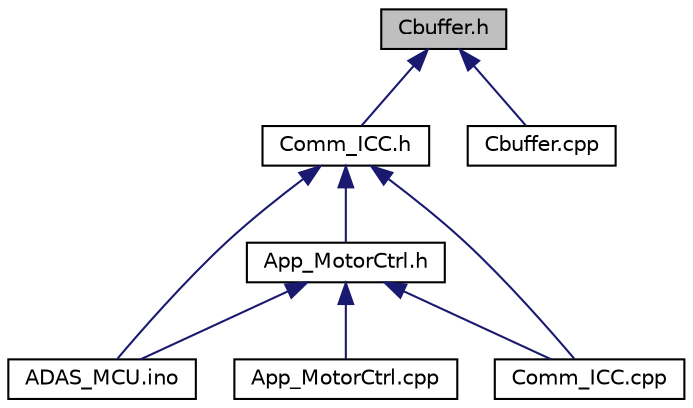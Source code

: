 digraph "Cbuffer.h"
{
 // INTERACTIVE_SVG=YES
 // LATEX_PDF_SIZE
  bgcolor="transparent";
  edge [fontname="Helvetica",fontsize="10",labelfontname="Helvetica",labelfontsize="10"];
  node [fontname="Helvetica",fontsize="10",shape=record];
  Node2 [label="Cbuffer.h",height=0.2,width=0.4,color="black", fillcolor="grey75", style="filled", fontcolor="black",tooltip=" "];
  Node2 -> Node3 [dir="back",color="midnightblue",fontsize="10",style="solid"];
  Node3 [label="Comm_ICC.h",height=0.2,width=0.4,color="black",URL="$_comm___i_c_c_8h.html",tooltip=" "];
  Node3 -> Node4 [dir="back",color="midnightblue",fontsize="10",style="solid"];
  Node4 [label="ADAS_MCU.ino",height=0.2,width=0.4,color="black",URL="$_a_d_a_s___m_c_u_8ino.html",tooltip="Main file for the NavU of the ADAS project."];
  Node3 -> Node5 [dir="back",color="midnightblue",fontsize="10",style="solid"];
  Node5 [label="App_MotorCtrl.h",height=0.2,width=0.4,color="black",URL="$_app___motor_ctrl_8h.html",tooltip="Header file for motor control unit."];
  Node5 -> Node4 [dir="back",color="midnightblue",fontsize="10",style="solid"];
  Node5 -> Node6 [dir="back",color="midnightblue",fontsize="10",style="solid"];
  Node6 [label="App_MotorCtrl.cpp",height=0.2,width=0.4,color="black",URL="$_app___motor_ctrl_8cpp.html",tooltip="Application file for environmental data."];
  Node5 -> Node7 [dir="back",color="midnightblue",fontsize="10",style="solid"];
  Node7 [label="Comm_ICC.cpp",height=0.2,width=0.4,color="black",URL="$_comm___i_c_c_8cpp.html",tooltip=" "];
  Node3 -> Node7 [dir="back",color="midnightblue",fontsize="10",style="solid"];
  Node2 -> Node8 [dir="back",color="midnightblue",fontsize="10",style="solid"];
  Node8 [label="Cbuffer.cpp",height=0.2,width=0.4,color="black",URL="$_cbuffer_8cpp.html",tooltip=" "];
}
